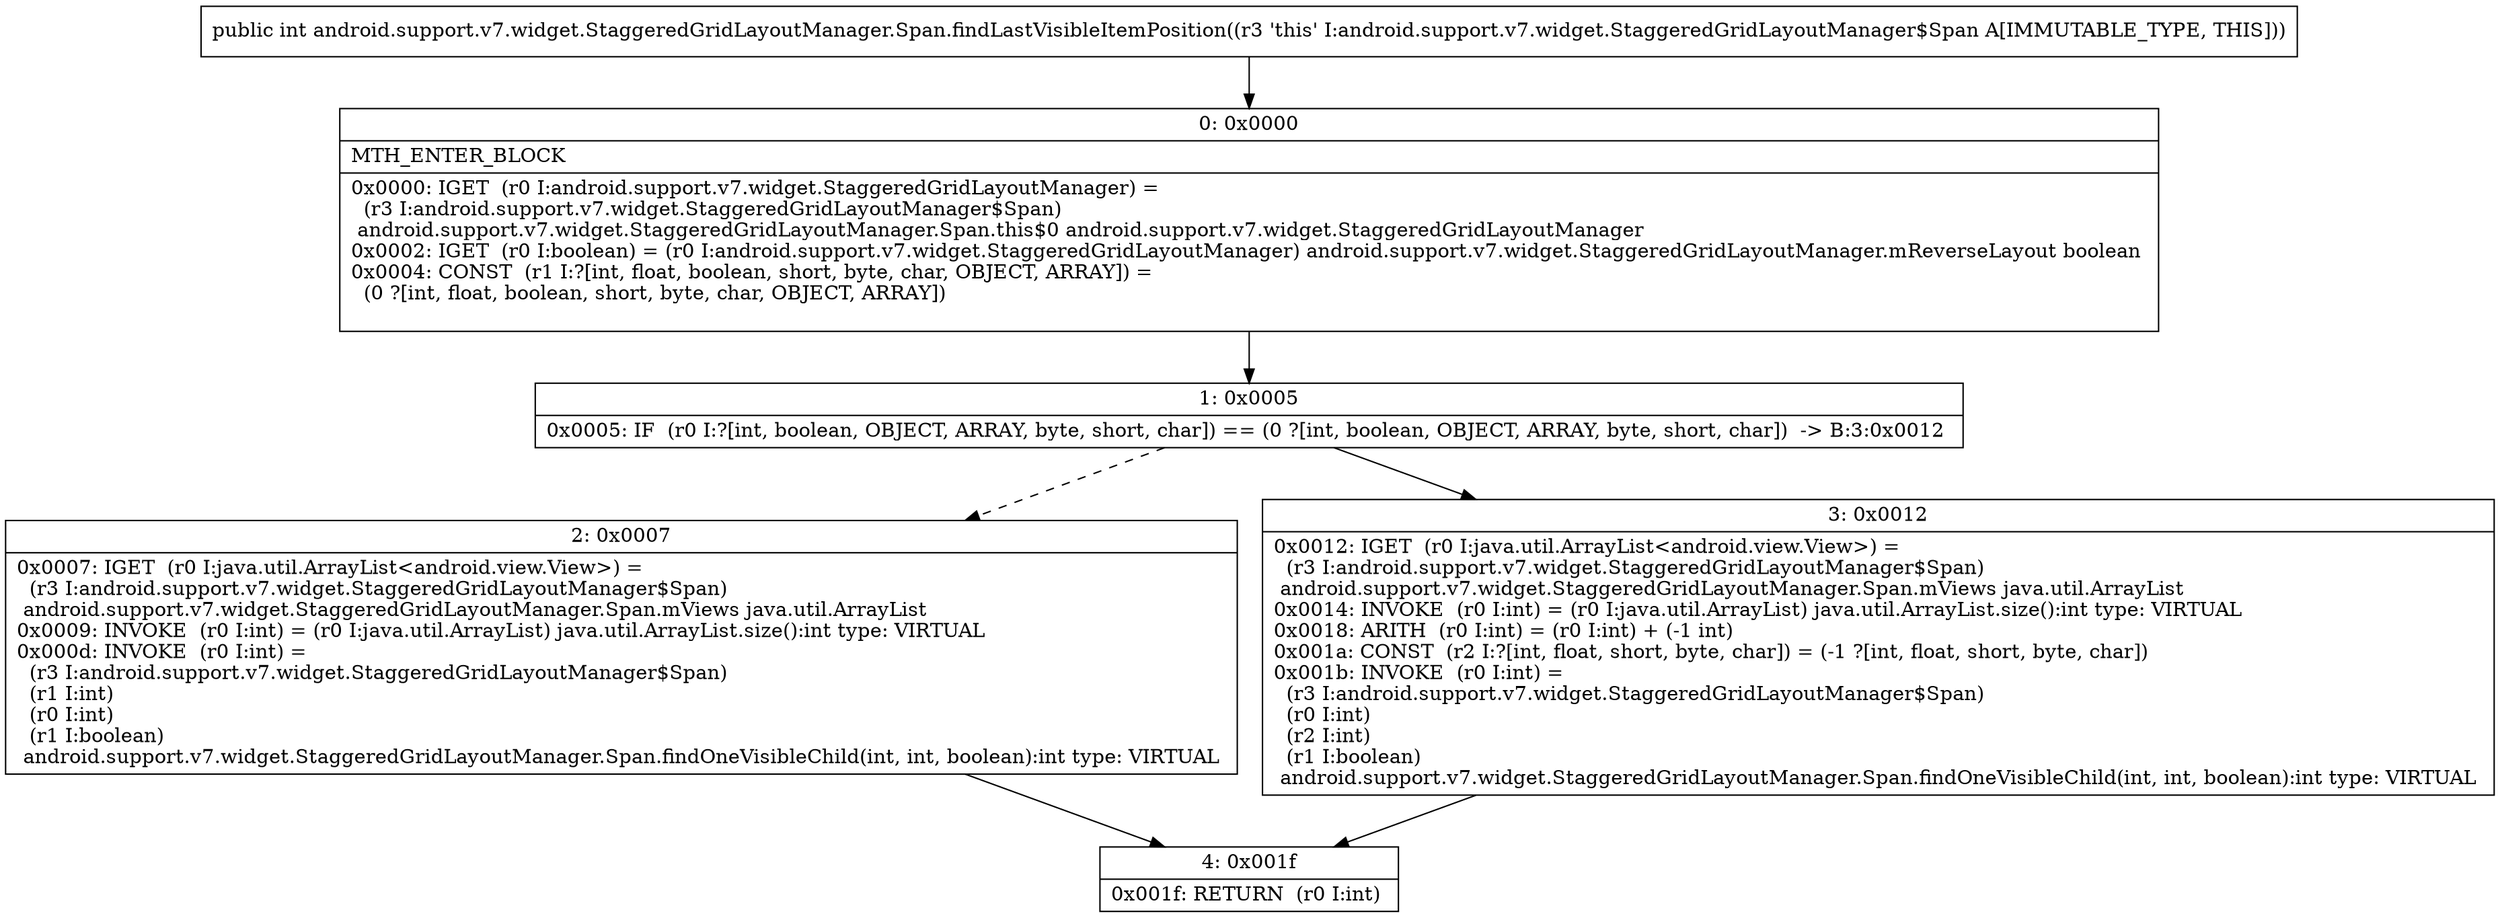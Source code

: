 digraph "CFG forandroid.support.v7.widget.StaggeredGridLayoutManager.Span.findLastVisibleItemPosition()I" {
Node_0 [shape=record,label="{0\:\ 0x0000|MTH_ENTER_BLOCK\l|0x0000: IGET  (r0 I:android.support.v7.widget.StaggeredGridLayoutManager) = \l  (r3 I:android.support.v7.widget.StaggeredGridLayoutManager$Span)\l android.support.v7.widget.StaggeredGridLayoutManager.Span.this$0 android.support.v7.widget.StaggeredGridLayoutManager \l0x0002: IGET  (r0 I:boolean) = (r0 I:android.support.v7.widget.StaggeredGridLayoutManager) android.support.v7.widget.StaggeredGridLayoutManager.mReverseLayout boolean \l0x0004: CONST  (r1 I:?[int, float, boolean, short, byte, char, OBJECT, ARRAY]) = \l  (0 ?[int, float, boolean, short, byte, char, OBJECT, ARRAY])\l \l}"];
Node_1 [shape=record,label="{1\:\ 0x0005|0x0005: IF  (r0 I:?[int, boolean, OBJECT, ARRAY, byte, short, char]) == (0 ?[int, boolean, OBJECT, ARRAY, byte, short, char])  \-\> B:3:0x0012 \l}"];
Node_2 [shape=record,label="{2\:\ 0x0007|0x0007: IGET  (r0 I:java.util.ArrayList\<android.view.View\>) = \l  (r3 I:android.support.v7.widget.StaggeredGridLayoutManager$Span)\l android.support.v7.widget.StaggeredGridLayoutManager.Span.mViews java.util.ArrayList \l0x0009: INVOKE  (r0 I:int) = (r0 I:java.util.ArrayList) java.util.ArrayList.size():int type: VIRTUAL \l0x000d: INVOKE  (r0 I:int) = \l  (r3 I:android.support.v7.widget.StaggeredGridLayoutManager$Span)\l  (r1 I:int)\l  (r0 I:int)\l  (r1 I:boolean)\l android.support.v7.widget.StaggeredGridLayoutManager.Span.findOneVisibleChild(int, int, boolean):int type: VIRTUAL \l}"];
Node_3 [shape=record,label="{3\:\ 0x0012|0x0012: IGET  (r0 I:java.util.ArrayList\<android.view.View\>) = \l  (r3 I:android.support.v7.widget.StaggeredGridLayoutManager$Span)\l android.support.v7.widget.StaggeredGridLayoutManager.Span.mViews java.util.ArrayList \l0x0014: INVOKE  (r0 I:int) = (r0 I:java.util.ArrayList) java.util.ArrayList.size():int type: VIRTUAL \l0x0018: ARITH  (r0 I:int) = (r0 I:int) + (\-1 int) \l0x001a: CONST  (r2 I:?[int, float, short, byte, char]) = (\-1 ?[int, float, short, byte, char]) \l0x001b: INVOKE  (r0 I:int) = \l  (r3 I:android.support.v7.widget.StaggeredGridLayoutManager$Span)\l  (r0 I:int)\l  (r2 I:int)\l  (r1 I:boolean)\l android.support.v7.widget.StaggeredGridLayoutManager.Span.findOneVisibleChild(int, int, boolean):int type: VIRTUAL \l}"];
Node_4 [shape=record,label="{4\:\ 0x001f|0x001f: RETURN  (r0 I:int) \l}"];
MethodNode[shape=record,label="{public int android.support.v7.widget.StaggeredGridLayoutManager.Span.findLastVisibleItemPosition((r3 'this' I:android.support.v7.widget.StaggeredGridLayoutManager$Span A[IMMUTABLE_TYPE, THIS])) }"];
MethodNode -> Node_0;
Node_0 -> Node_1;
Node_1 -> Node_2[style=dashed];
Node_1 -> Node_3;
Node_2 -> Node_4;
Node_3 -> Node_4;
}

